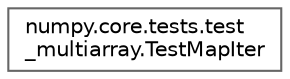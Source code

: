 digraph "Graphical Class Hierarchy"
{
 // LATEX_PDF_SIZE
  bgcolor="transparent";
  edge [fontname=Helvetica,fontsize=10,labelfontname=Helvetica,labelfontsize=10];
  node [fontname=Helvetica,fontsize=10,shape=box,height=0.2,width=0.4];
  rankdir="LR";
  Node0 [id="Node000000",label="numpy.core.tests.test\l_multiarray.TestMapIter",height=0.2,width=0.4,color="grey40", fillcolor="white", style="filled",URL="$de/ddf/classnumpy_1_1core_1_1tests_1_1test__multiarray_1_1TestMapIter.html",tooltip=" "];
}
